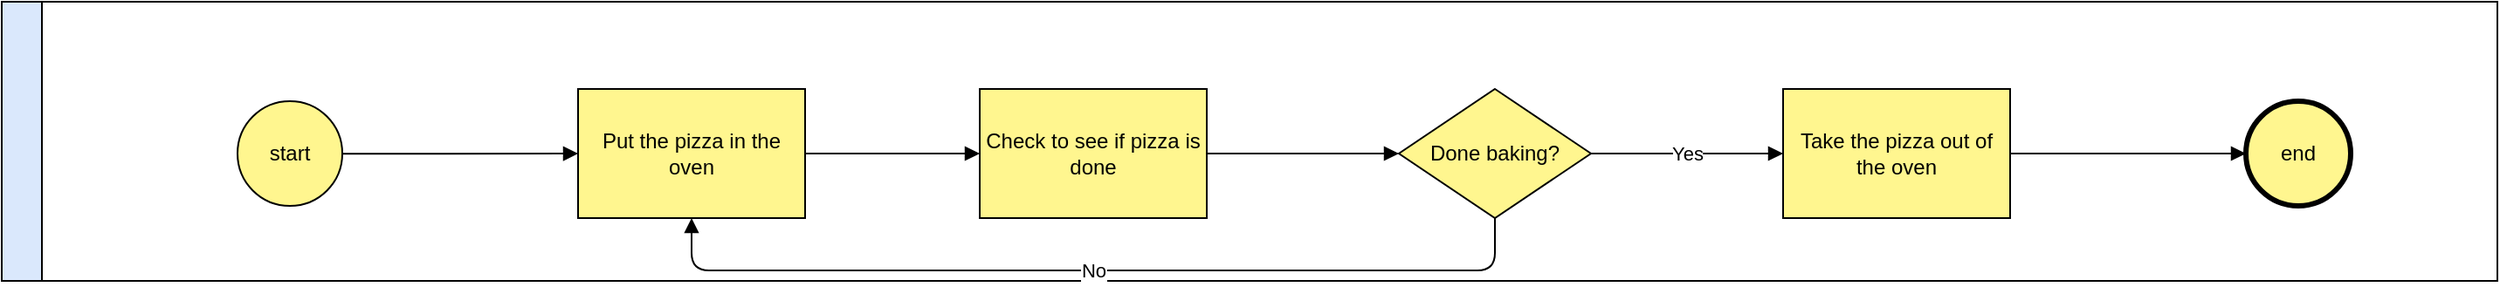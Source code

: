 <?xml version='1.0' encoding='utf-8'?>
<mxfile>
  <diagram id="diagram_1" name="Page-1">
    <mxGraphModel dx="1000" dy="1000" grid="1" gridSize="10">
      <root>
        <mxCell id="0" />
        <mxCell id="1" parent="0" />
        <mxCell id="2" value="" style="swimlane;horizontal=0;fillColor=#dae8fc;" vertex="1" parent="1">
          <mxGeometry x="72" y="64" width="1429" height="160" as="geometry" />
        </mxCell>
        <mxCell id="3" value="start" style="ellipse;whiteSpace=wrap;html=1;fillColor=#FFF68F;" vertex="1" parent="1">
          <mxGeometry x="207.0" y="121.0" width="60" height="60" as="geometry" />
        </mxCell>
        <mxCell id="4" value="Put the pizza in the oven" style="rounded=0;whiteSpace=wrap;html=1;fillColor=#FFF68F;strokeColor=#000000;" vertex="1" parent="1">
          <mxGeometry x="402" y="114" width="130" height="74" as="geometry" />
        </mxCell>
        <mxCell id="5" value="Check to see if pizza is done" style="rounded=0;whiteSpace=wrap;html=1;fillColor=#FFF68F;strokeColor=#000000;" vertex="1" parent="1">
          <mxGeometry x="632" y="114" width="130" height="74" as="geometry" />
        </mxCell>
        <mxCell id="6" value="Done baking?" style="rhombus;whiteSpace=wrap;html=1;fillColor=#FFF68F;" vertex="1" parent="1">
          <mxGeometry x="872" y="114" width="110" height="74" as="geometry" />
        </mxCell>
        <mxCell id="7" value="Take the pizza out of the oven" style="rounded=0;whiteSpace=wrap;html=1;fillColor=#FFF68F;strokeColor=#000000;" vertex="1" parent="1">
          <mxGeometry x="1092" y="114" width="130" height="74" as="geometry" />
        </mxCell>
        <mxCell id="8" value="end" style="ellipse;whiteSpace=wrap;html=1;fillColor=#FFF68F;strokeWidth=3;" vertex="1" parent="1">
          <mxGeometry x="1357.0" y="121.0" width="60" height="60" as="geometry" />
        </mxCell>
        <mxCell id="9" value="" style="endArrow=block;html=1;" edge="1" parent="1" source="3" target="4">
          <mxGeometry relative="1" as="geometry" />
        </mxCell>
        <mxCell id="10" value="" style="endArrow=block;html=1;" edge="1" parent="1" source="4" target="5">
          <mxGeometry relative="1" as="geometry" />
        </mxCell>
        <mxCell id="11" value="" style="endArrow=block;html=1;" edge="1" parent="1" source="5" target="6">
          <mxGeometry relative="1" as="geometry" />
        </mxCell>
        <mxCell id="12" value="Yes" style="endArrow=block;html=1;" edge="1" parent="1" source="6" target="7">
          <mxGeometry relative="1" as="geometry" />
        </mxCell>
        <mxCell id="13" value="No" style="endArrow=block;html=1;" edge="1" parent="1" source="6" target="4">
          <mxGeometry relative="1" as="geometry">
            <Array as="points">
              <mxPoint x="927" y="218" />
              <mxPoint x="467" y="218" />
            </Array>
          </mxGeometry>
        </mxCell>
        <mxCell id="14" value="" style="endArrow=block;html=1;" edge="1" parent="1" source="7" target="8">
          <mxGeometry relative="1" as="geometry" />
        </mxCell>
      </root>
    </mxGraphModel>
  </diagram>
</mxfile>